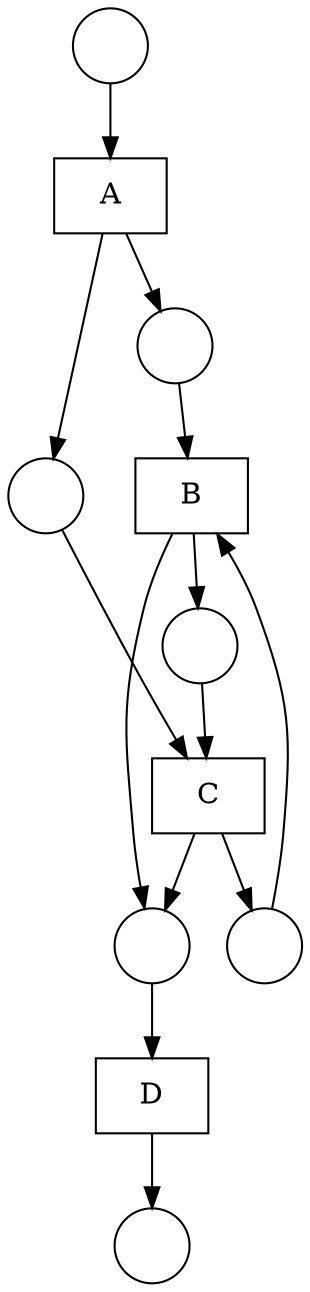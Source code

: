 digraph "Fittest net" {
	node [shape=box]
	A [label=A]
	B [label=B]
	C [label=C]
	D [label=D]
	node [shape=circle]
	1 [label=" "]
	2 [label=" "]
	3 [label=" "]
	4 [label=" "]
	5 [label=" "]
	6 [label=" "]
	7 [label=" "]
	1 -> A
	A -> 2
	A -> 3
	2 -> B
	5 -> B
	B -> 4
	B -> 7
	3 -> C
	7 -> C
	C -> 4
	C -> 5
	4 -> D
	D -> 6
}
